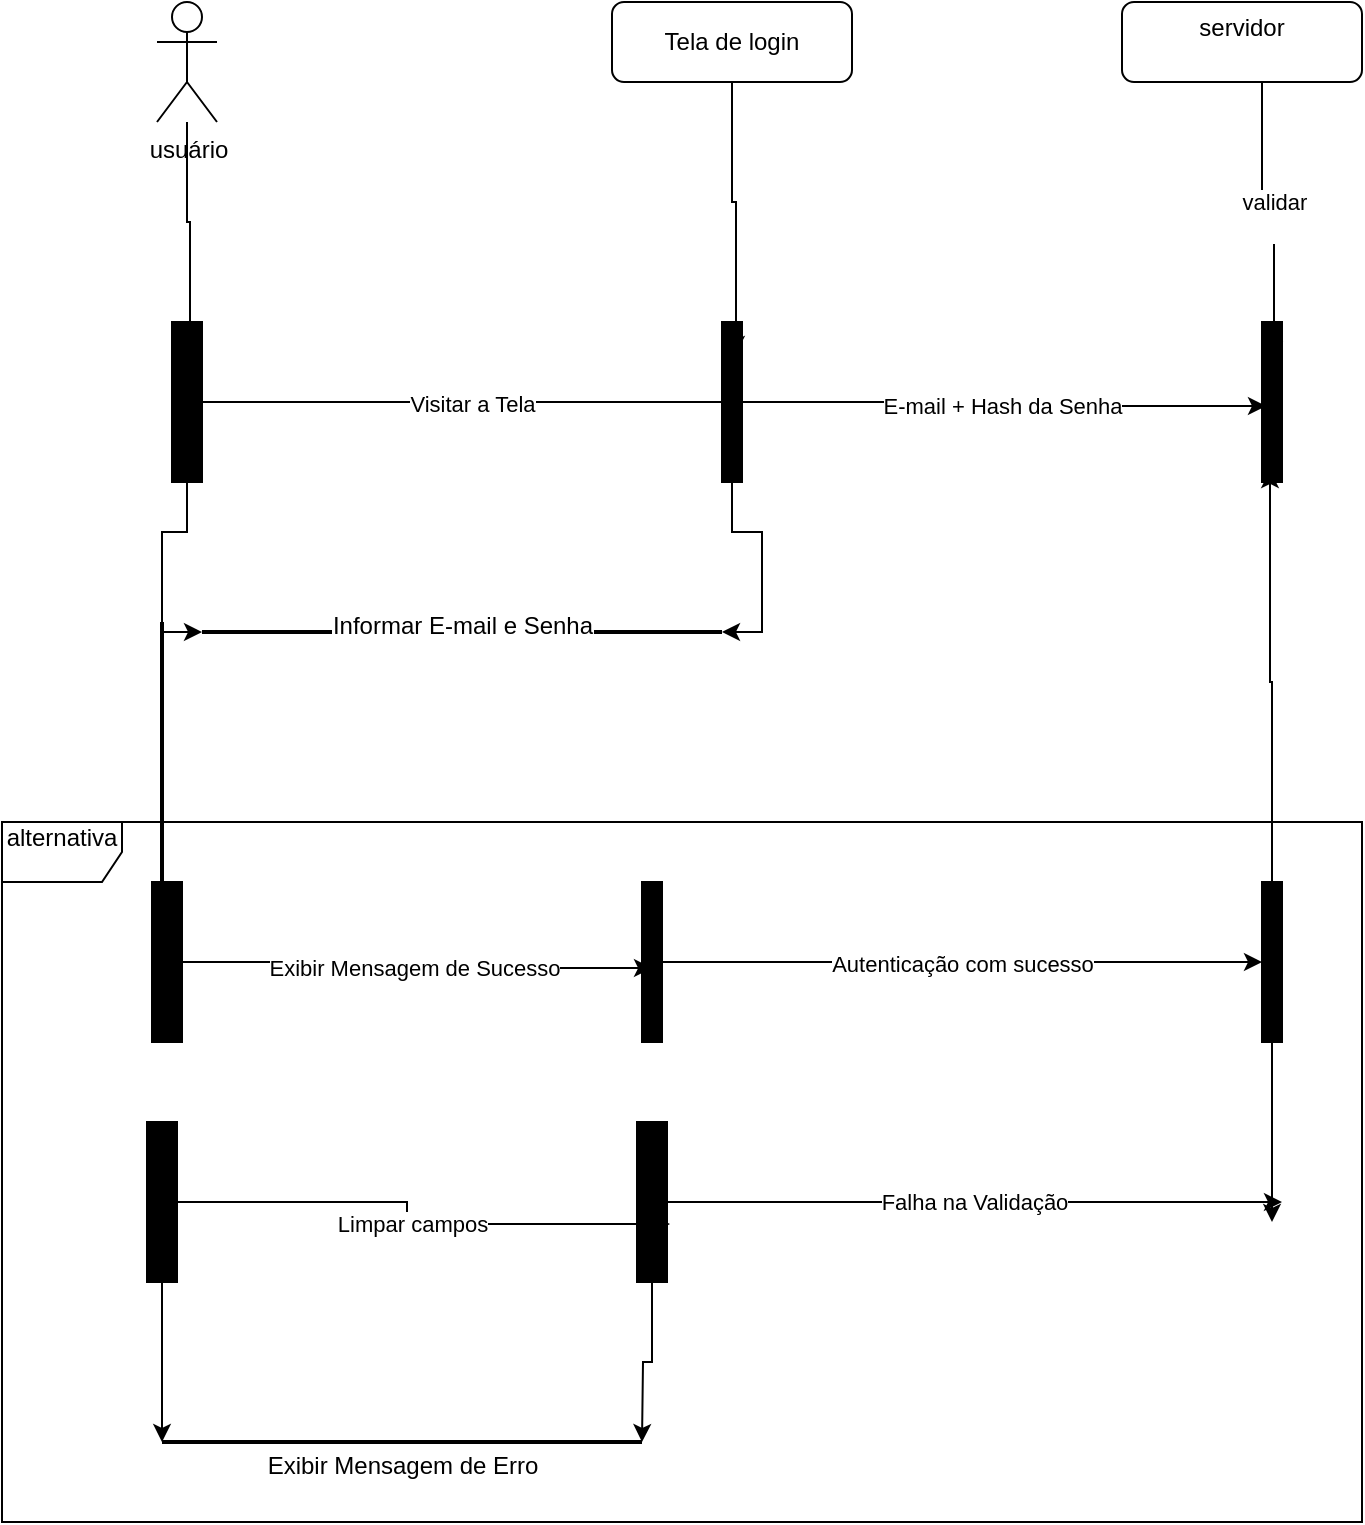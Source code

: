 <mxfile version="24.8.4">
  <diagram name="Page-1" id="nyeKGoNgI4ICAkBSwUw-">
    <mxGraphModel dx="872" dy="469" grid="1" gridSize="10" guides="1" tooltips="1" connect="1" arrows="1" fold="1" page="1" pageScale="1" pageWidth="850" pageHeight="1100" math="0" shadow="0">
      <root>
        <mxCell id="0" />
        <mxCell id="1" parent="0" />
        <mxCell id="mAecj2PQC_2HCIfGibom-5" value="Tela de login" style="rounded=1;whiteSpace=wrap;html=1;" vertex="1" parent="1">
          <mxGeometry x="385" y="120" width="120" height="40" as="geometry" />
        </mxCell>
        <mxCell id="mAecj2PQC_2HCIfGibom-6" value="servidor&lt;div&gt;&lt;br&gt;&lt;/div&gt;" style="rounded=1;whiteSpace=wrap;html=1;" vertex="1" parent="1">
          <mxGeometry x="640" y="120" width="120" height="40" as="geometry" />
        </mxCell>
        <mxCell id="mAecj2PQC_2HCIfGibom-16" value="Visitar a Tela" style="edgeStyle=orthogonalEdgeStyle;rounded=0;orthogonalLoop=1;jettySize=auto;html=1;" edge="1" parent="1" source="mAecj2PQC_2HCIfGibom-12">
          <mxGeometry relative="1" as="geometry">
            <mxPoint x="450" y="320" as="targetPoint" />
          </mxGeometry>
        </mxCell>
        <mxCell id="mAecj2PQC_2HCIfGibom-19" style="edgeStyle=orthogonalEdgeStyle;rounded=0;orthogonalLoop=1;jettySize=auto;html=1;entryX=0;entryY=0.5;entryDx=0;entryDy=0;entryPerimeter=0;" edge="1" parent="1" source="mAecj2PQC_2HCIfGibom-12" target="mAecj2PQC_2HCIfGibom-21">
          <mxGeometry relative="1" as="geometry">
            <mxPoint x="170" y="440" as="targetPoint" />
            <Array as="points">
              <mxPoint x="173" y="385" />
              <mxPoint x="160" y="385" />
              <mxPoint x="160" y="435" />
            </Array>
          </mxGeometry>
        </mxCell>
        <mxCell id="mAecj2PQC_2HCIfGibom-12" value="" style="html=1;points=[];perimeter=orthogonalPerimeter;fillColor=strokeColor;" vertex="1" parent="1">
          <mxGeometry x="165" y="280" width="15" height="80" as="geometry" />
        </mxCell>
        <mxCell id="mAecj2PQC_2HCIfGibom-14" value="usuário" style="shape=umlActor;verticalLabelPosition=bottom;verticalAlign=top;html=1;outlineConnect=0;" vertex="1" parent="1">
          <mxGeometry x="157.5" y="120" width="30" height="60" as="geometry" />
        </mxCell>
        <mxCell id="mAecj2PQC_2HCIfGibom-15" style="edgeStyle=orthogonalEdgeStyle;rounded=0;orthogonalLoop=1;jettySize=auto;html=1;entryX=0.6;entryY=0.125;entryDx=0;entryDy=0;entryPerimeter=0;" edge="1" parent="1" source="mAecj2PQC_2HCIfGibom-14" target="mAecj2PQC_2HCIfGibom-12">
          <mxGeometry relative="1" as="geometry" />
        </mxCell>
        <mxCell id="mAecj2PQC_2HCIfGibom-25" value="E-mail + Hash da Senha" style="edgeStyle=orthogonalEdgeStyle;rounded=0;orthogonalLoop=1;jettySize=auto;html=1;entryX=0.2;entryY=0.525;entryDx=0;entryDy=0;entryPerimeter=0;" edge="1" parent="1" source="mAecj2PQC_2HCIfGibom-17" target="mAecj2PQC_2HCIfGibom-26">
          <mxGeometry relative="1" as="geometry">
            <mxPoint x="640" y="320" as="targetPoint" />
          </mxGeometry>
        </mxCell>
        <mxCell id="mAecj2PQC_2HCIfGibom-17" value="" style="html=1;points=[];perimeter=orthogonalPerimeter;fillColor=strokeColor;" vertex="1" parent="1">
          <mxGeometry x="440" y="280" width="10" height="80" as="geometry" />
        </mxCell>
        <mxCell id="mAecj2PQC_2HCIfGibom-21" value="Informar E-mail e Senha&lt;div&gt;&lt;br&gt;&lt;/div&gt;" style="line;strokeWidth=2;html=1;" vertex="1" parent="1">
          <mxGeometry x="180" y="410" width="260" height="50" as="geometry" />
        </mxCell>
        <mxCell id="mAecj2PQC_2HCIfGibom-23" style="edgeStyle=orthogonalEdgeStyle;rounded=0;orthogonalLoop=1;jettySize=auto;html=1;entryX=1;entryY=0.5;entryDx=0;entryDy=0;entryPerimeter=0;" edge="1" parent="1" source="mAecj2PQC_2HCIfGibom-17" target="mAecj2PQC_2HCIfGibom-21">
          <mxGeometry relative="1" as="geometry" />
        </mxCell>
        <mxCell id="mAecj2PQC_2HCIfGibom-24" style="edgeStyle=orthogonalEdgeStyle;rounded=0;orthogonalLoop=1;jettySize=auto;html=1;entryX=0.7;entryY=0.2;entryDx=0;entryDy=0;entryPerimeter=0;" edge="1" parent="1" source="mAecj2PQC_2HCIfGibom-5" target="mAecj2PQC_2HCIfGibom-17">
          <mxGeometry relative="1" as="geometry" />
        </mxCell>
        <mxCell id="mAecj2PQC_2HCIfGibom-26" value="" style="html=1;points=[];perimeter=orthogonalPerimeter;fillColor=strokeColor;" vertex="1" parent="1">
          <mxGeometry x="710" y="280" width="10" height="80" as="geometry" />
        </mxCell>
        <mxCell id="mAecj2PQC_2HCIfGibom-28" value="validar&lt;div&gt;&lt;br&gt;&lt;/div&gt;" style="edgeStyle=orthogonalEdgeStyle;rounded=0;orthogonalLoop=1;jettySize=auto;html=1;entryX=0.6;entryY=0.238;entryDx=0;entryDy=0;entryPerimeter=0;" edge="1" parent="1" source="mAecj2PQC_2HCIfGibom-6" target="mAecj2PQC_2HCIfGibom-26">
          <mxGeometry relative="1" as="geometry">
            <Array as="points">
              <mxPoint x="710" y="220" />
              <mxPoint x="716" y="220" />
            </Array>
          </mxGeometry>
        </mxCell>
        <mxCell id="mAecj2PQC_2HCIfGibom-31" value="alternativa&lt;div&gt;&lt;br&gt;&lt;/div&gt;" style="shape=umlFrame;whiteSpace=wrap;html=1;pointerEvents=0;" vertex="1" parent="1">
          <mxGeometry x="80" y="530" width="680" height="350" as="geometry" />
        </mxCell>
        <mxCell id="mAecj2PQC_2HCIfGibom-40" value="" style="line;strokeWidth=2;direction=south;html=1;" vertex="1" parent="1">
          <mxGeometry x="155" y="430" width="10" height="160" as="geometry" />
        </mxCell>
        <mxCell id="mAecj2PQC_2HCIfGibom-46" value="Exibir Mensagem de Sucesso" style="edgeStyle=orthogonalEdgeStyle;rounded=0;orthogonalLoop=1;jettySize=auto;html=1;entryX=0.5;entryY=0.538;entryDx=0;entryDy=0;entryPerimeter=0;" edge="1" parent="1" source="mAecj2PQC_2HCIfGibom-42" target="mAecj2PQC_2HCIfGibom-47">
          <mxGeometry relative="1" as="geometry">
            <mxPoint x="320" y="600" as="targetPoint" />
          </mxGeometry>
        </mxCell>
        <mxCell id="mAecj2PQC_2HCIfGibom-42" value="" style="html=1;points=[];perimeter=orthogonalPerimeter;fillColor=strokeColor;" vertex="1" parent="1">
          <mxGeometry x="155" y="560" width="15" height="80" as="geometry" />
        </mxCell>
        <mxCell id="mAecj2PQC_2HCIfGibom-48" value="Autenticação com sucesso" style="edgeStyle=orthogonalEdgeStyle;rounded=0;orthogonalLoop=1;jettySize=auto;html=1;" edge="1" parent="1" source="mAecj2PQC_2HCIfGibom-47">
          <mxGeometry relative="1" as="geometry">
            <mxPoint x="710" y="600" as="targetPoint" />
          </mxGeometry>
        </mxCell>
        <mxCell id="mAecj2PQC_2HCIfGibom-47" value="" style="html=1;points=[];perimeter=orthogonalPerimeter;fillColor=strokeColor;" vertex="1" parent="1">
          <mxGeometry x="400" y="560" width="10" height="80" as="geometry" />
        </mxCell>
        <mxCell id="mAecj2PQC_2HCIfGibom-55" style="edgeStyle=orthogonalEdgeStyle;rounded=0;orthogonalLoop=1;jettySize=auto;html=1;" edge="1" parent="1" source="mAecj2PQC_2HCIfGibom-49">
          <mxGeometry relative="1" as="geometry">
            <mxPoint x="715" y="730" as="targetPoint" />
          </mxGeometry>
        </mxCell>
        <mxCell id="mAecj2PQC_2HCIfGibom-49" value="" style="html=1;points=[];perimeter=orthogonalPerimeter;fillColor=strokeColor;" vertex="1" parent="1">
          <mxGeometry x="710" y="560" width="10" height="80" as="geometry" />
        </mxCell>
        <mxCell id="mAecj2PQC_2HCIfGibom-50" style="edgeStyle=orthogonalEdgeStyle;rounded=0;orthogonalLoop=1;jettySize=auto;html=1;entryX=0.4;entryY=0.925;entryDx=0;entryDy=0;entryPerimeter=0;" edge="1" parent="1" source="mAecj2PQC_2HCIfGibom-49" target="mAecj2PQC_2HCIfGibom-26">
          <mxGeometry relative="1" as="geometry" />
        </mxCell>
        <mxCell id="mAecj2PQC_2HCIfGibom-52" value="Limpar campos" style="edgeStyle=orthogonalEdgeStyle;rounded=0;orthogonalLoop=1;jettySize=auto;html=1;entryX=1.1;entryY=0.638;entryDx=0;entryDy=0;entryPerimeter=0;" edge="1" parent="1" source="mAecj2PQC_2HCIfGibom-51" target="mAecj2PQC_2HCIfGibom-53">
          <mxGeometry relative="1" as="geometry">
            <mxPoint x="400" y="720" as="targetPoint" />
          </mxGeometry>
        </mxCell>
        <mxCell id="mAecj2PQC_2HCIfGibom-56" style="edgeStyle=orthogonalEdgeStyle;rounded=0;orthogonalLoop=1;jettySize=auto;html=1;" edge="1" parent="1" source="mAecj2PQC_2HCIfGibom-51">
          <mxGeometry relative="1" as="geometry">
            <mxPoint x="160" y="840" as="targetPoint" />
          </mxGeometry>
        </mxCell>
        <mxCell id="mAecj2PQC_2HCIfGibom-51" value="" style="html=1;points=[];perimeter=orthogonalPerimeter;fillColor=strokeColor;" vertex="1" parent="1">
          <mxGeometry x="152.5" y="680" width="15" height="80" as="geometry" />
        </mxCell>
        <mxCell id="mAecj2PQC_2HCIfGibom-54" value="Falha na Validação" style="edgeStyle=orthogonalEdgeStyle;rounded=0;orthogonalLoop=1;jettySize=auto;html=1;" edge="1" parent="1" source="mAecj2PQC_2HCIfGibom-53">
          <mxGeometry relative="1" as="geometry">
            <mxPoint x="720" y="720" as="targetPoint" />
          </mxGeometry>
        </mxCell>
        <mxCell id="mAecj2PQC_2HCIfGibom-57" style="edgeStyle=orthogonalEdgeStyle;rounded=0;orthogonalLoop=1;jettySize=auto;html=1;" edge="1" parent="1" source="mAecj2PQC_2HCIfGibom-53">
          <mxGeometry relative="1" as="geometry">
            <mxPoint x="400" y="840" as="targetPoint" />
          </mxGeometry>
        </mxCell>
        <mxCell id="mAecj2PQC_2HCIfGibom-53" value="" style="html=1;points=[];perimeter=orthogonalPerimeter;fillColor=strokeColor;" vertex="1" parent="1">
          <mxGeometry x="397.5" y="680" width="15" height="80" as="geometry" />
        </mxCell>
        <mxCell id="mAecj2PQC_2HCIfGibom-59" value="Exibir Mensagem de Erro" style="line;strokeWidth=2;html=1;" vertex="1" parent="1">
          <mxGeometry x="160" y="830" width="240" height="20" as="geometry" />
        </mxCell>
      </root>
    </mxGraphModel>
  </diagram>
</mxfile>
